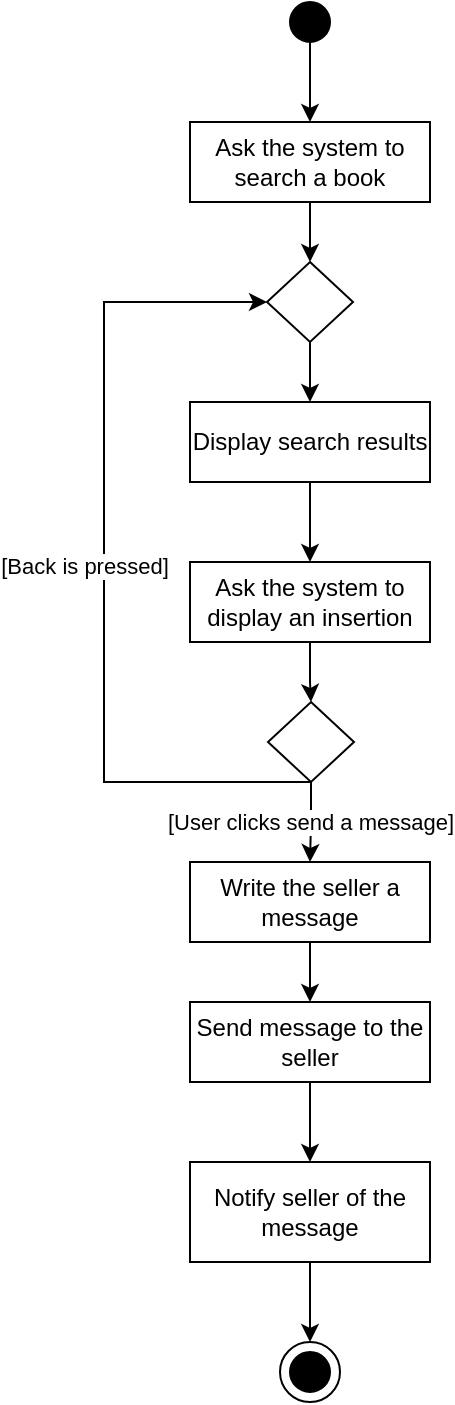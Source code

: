 <mxfile version="12.3.9" type="device" pages="1"><diagram id="SU_Q8jr_TQpvwJUw_iQ3" name="Page-1"><mxGraphModel dx="2048" dy="780" grid="1" gridSize="10" guides="1" tooltips="1" connect="1" arrows="1" fold="1" page="1" pageScale="1" pageWidth="827" pageHeight="1169" math="0" shadow="0"><root><mxCell id="0"/><mxCell id="1" parent="0"/><mxCell id="oGe8CH57zn7pAAOaCvNL-12" style="edgeStyle=orthogonalEdgeStyle;rounded=0;orthogonalLoop=1;jettySize=auto;html=1;entryX=0.5;entryY=0;entryDx=0;entryDy=0;" edge="1" parent="1" source="oGe8CH57zn7pAAOaCvNL-1" target="oGe8CH57zn7pAAOaCvNL-11"><mxGeometry relative="1" as="geometry"/></mxCell><mxCell id="oGe8CH57zn7pAAOaCvNL-1" value="" style="ellipse;whiteSpace=wrap;html=1;aspect=fixed;fillColor=#000000;" vertex="1" parent="1"><mxGeometry x="403" width="20" height="20" as="geometry"/></mxCell><mxCell id="oGe8CH57zn7pAAOaCvNL-22" style="edgeStyle=orthogonalEdgeStyle;rounded=0;orthogonalLoop=1;jettySize=auto;html=1;entryX=0.5;entryY=0;entryDx=0;entryDy=0;" edge="1" parent="1" source="oGe8CH57zn7pAAOaCvNL-11" target="oGe8CH57zn7pAAOaCvNL-20"><mxGeometry relative="1" as="geometry"/></mxCell><mxCell id="oGe8CH57zn7pAAOaCvNL-11" value="Ask the system to search a book" style="rounded=0;whiteSpace=wrap;html=1;strokeColor=#000000;fillColor=#FFFFFF;" vertex="1" parent="1"><mxGeometry x="353" y="60" width="120" height="40" as="geometry"/></mxCell><mxCell id="oGe8CH57zn7pAAOaCvNL-16" style="edgeStyle=orthogonalEdgeStyle;rounded=0;orthogonalLoop=1;jettySize=auto;html=1;entryX=0.5;entryY=0;entryDx=0;entryDy=0;" edge="1" parent="1" source="oGe8CH57zn7pAAOaCvNL-13" target="oGe8CH57zn7pAAOaCvNL-15"><mxGeometry relative="1" as="geometry"/></mxCell><mxCell id="oGe8CH57zn7pAAOaCvNL-13" value="Display search results" style="rounded=0;whiteSpace=wrap;html=1;strokeColor=#000000;fillColor=#FFFFFF;" vertex="1" parent="1"><mxGeometry x="353" y="200" width="120" height="40" as="geometry"/></mxCell><mxCell id="oGe8CH57zn7pAAOaCvNL-15" value="Ask the system to display an insertion" style="rounded=0;whiteSpace=wrap;html=1;strokeColor=#000000;fillColor=#FFFFFF;" vertex="1" parent="1"><mxGeometry x="353" y="280" width="120" height="40" as="geometry"/></mxCell><mxCell id="oGe8CH57zn7pAAOaCvNL-25" value="[Back is pressed]" style="edgeStyle=orthogonalEdgeStyle;rounded=0;orthogonalLoop=1;jettySize=auto;html=1;entryX=0;entryY=0.5;entryDx=0;entryDy=0;" edge="1" parent="1" source="oGe8CH57zn7pAAOaCvNL-19" target="oGe8CH57zn7pAAOaCvNL-20"><mxGeometry x="-0.001" y="10" relative="1" as="geometry"><mxPoint x="280" y="150" as="targetPoint"/><Array as="points"><mxPoint x="310" y="390"/><mxPoint x="310" y="150"/></Array><mxPoint y="1" as="offset"/></mxGeometry></mxCell><mxCell id="oGe8CH57zn7pAAOaCvNL-27" value="[User clicks send a message]" style="edgeStyle=orthogonalEdgeStyle;rounded=0;orthogonalLoop=1;jettySize=auto;html=1;entryX=0.5;entryY=0;entryDx=0;entryDy=0;" edge="1" parent="1" source="oGe8CH57zn7pAAOaCvNL-19" target="oGe8CH57zn7pAAOaCvNL-26"><mxGeometry relative="1" as="geometry"/></mxCell><mxCell id="oGe8CH57zn7pAAOaCvNL-23" style="edgeStyle=orthogonalEdgeStyle;rounded=0;orthogonalLoop=1;jettySize=auto;html=1;entryX=0.5;entryY=0;entryDx=0;entryDy=0;" edge="1" parent="1" source="oGe8CH57zn7pAAOaCvNL-20" target="oGe8CH57zn7pAAOaCvNL-13"><mxGeometry relative="1" as="geometry"/></mxCell><mxCell id="oGe8CH57zn7pAAOaCvNL-20" value="" style="rhombus;whiteSpace=wrap;html=1;strokeColor=#000000;fillColor=#FFFFFF;" vertex="1" parent="1"><mxGeometry x="391.5" y="130" width="43" height="40" as="geometry"/></mxCell><mxCell id="oGe8CH57zn7pAAOaCvNL-32" style="edgeStyle=orthogonalEdgeStyle;rounded=0;orthogonalLoop=1;jettySize=auto;html=1;entryX=0.5;entryY=0;entryDx=0;entryDy=0;" edge="1" parent="1" source="oGe8CH57zn7pAAOaCvNL-26" target="oGe8CH57zn7pAAOaCvNL-30"><mxGeometry relative="1" as="geometry"/></mxCell><mxCell id="oGe8CH57zn7pAAOaCvNL-26" value="Write the seller a message" style="rounded=0;whiteSpace=wrap;html=1;strokeColor=#000000;fillColor=#FFFFFF;" vertex="1" parent="1"><mxGeometry x="353" y="430" width="120" height="40" as="geometry"/></mxCell><mxCell id="oGe8CH57zn7pAAOaCvNL-35" style="edgeStyle=orthogonalEdgeStyle;rounded=0;orthogonalLoop=1;jettySize=auto;html=1;entryX=0.5;entryY=0;entryDx=0;entryDy=0;" edge="1" parent="1" source="oGe8CH57zn7pAAOaCvNL-30" target="oGe8CH57zn7pAAOaCvNL-33"><mxGeometry relative="1" as="geometry"/></mxCell><mxCell id="oGe8CH57zn7pAAOaCvNL-30" value="Send message to the seller" style="rounded=0;whiteSpace=wrap;html=1;strokeColor=#000000;fillColor=#FFFFFF;" vertex="1" parent="1"><mxGeometry x="353" y="500" width="120" height="40" as="geometry"/></mxCell><mxCell id="oGe8CH57zn7pAAOaCvNL-40" style="edgeStyle=orthogonalEdgeStyle;rounded=0;orthogonalLoop=1;jettySize=auto;html=1;entryX=0.5;entryY=0;entryDx=0;entryDy=0;" edge="1" parent="1" source="oGe8CH57zn7pAAOaCvNL-33" target="oGe8CH57zn7pAAOaCvNL-39"><mxGeometry relative="1" as="geometry"/></mxCell><mxCell id="oGe8CH57zn7pAAOaCvNL-33" value="Notify seller of the message" style="rounded=0;whiteSpace=wrap;html=1;strokeColor=#000000;fillColor=#FFFFFF;" vertex="1" parent="1"><mxGeometry x="353" y="580" width="120" height="50" as="geometry"/></mxCell><mxCell id="oGe8CH57zn7pAAOaCvNL-37" value="" style="ellipse;whiteSpace=wrap;html=1;aspect=fixed;fillColor=#000000;" vertex="1" parent="1"><mxGeometry x="403" y="675" width="20" height="20" as="geometry"/></mxCell><mxCell id="oGe8CH57zn7pAAOaCvNL-39" value="" style="ellipse;whiteSpace=wrap;html=1;aspect=fixed;strokeColor=#000000;fillColor=none;" vertex="1" parent="1"><mxGeometry x="398" y="670" width="30" height="30" as="geometry"/></mxCell><mxCell id="oGe8CH57zn7pAAOaCvNL-19" value="" style="rhombus;whiteSpace=wrap;html=1;strokeColor=#000000;fillColor=#FFFFFF;" vertex="1" parent="1"><mxGeometry x="392" y="350" width="43" height="40" as="geometry"/></mxCell><mxCell id="oGe8CH57zn7pAAOaCvNL-41" style="edgeStyle=orthogonalEdgeStyle;rounded=0;orthogonalLoop=1;jettySize=auto;html=1;entryX=0.5;entryY=0;entryDx=0;entryDy=0;" edge="1" parent="1" source="oGe8CH57zn7pAAOaCvNL-15" target="oGe8CH57zn7pAAOaCvNL-19"><mxGeometry relative="1" as="geometry"><mxPoint x="413" y="320" as="sourcePoint"/><mxPoint x="413" y="450" as="targetPoint"/></mxGeometry></mxCell></root></mxGraphModel></diagram></mxfile>